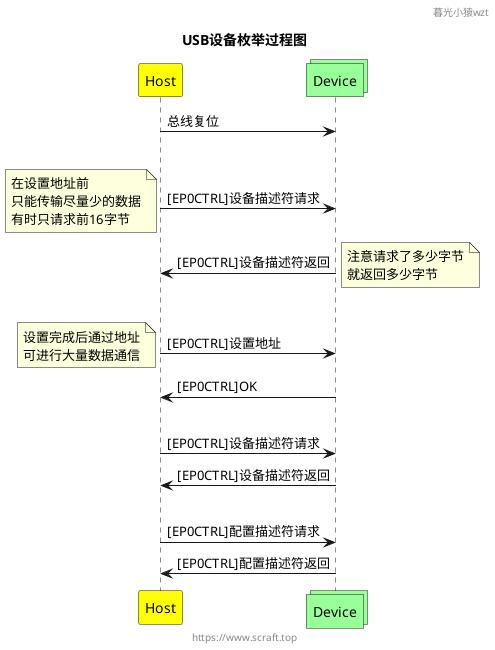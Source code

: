 @startuml 1-enum

header 暮光小猿wzt
title USB设备枚举过程图
footer https://www.scraft.top

participant Host #Yellow
collections Device #99FF99

Host -> Device: 总线复位
|||
Host -> Device: [EP0CTRL]设备描述符请求
note left: 在设置地址前\n只能传输尽量少的数据\n有时只请求前16字节
Device -> Host: [EP0CTRL]设备描述符返回
note right: 注意请求了多少字节\n就返回多少字节
|||
Host -> Device: [EP0CTRL]设置地址
note left: 设置完成后通过地址\n可进行大量数据通信
Device -> Host: [EP0CTRL]OK
|||
Host -> Device: [EP0CTRL]设备描述符请求
Device -> Host: [EP0CTRL]设备描述符返回
|||
Host -> Device: [EP0CTRL]配置描述符请求
Device -> Host: [EP0CTRL]配置描述符返回

@enduml
